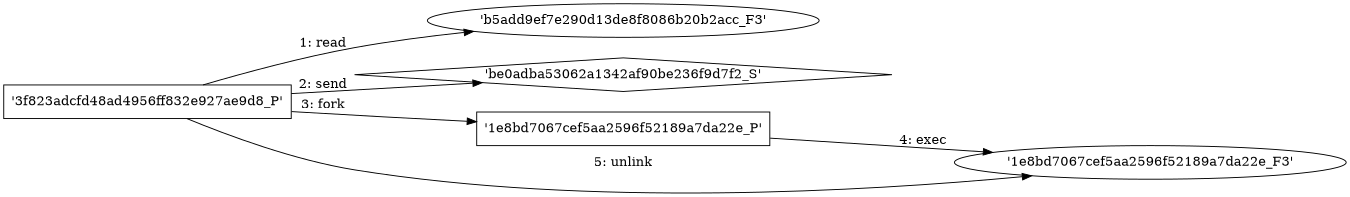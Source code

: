digraph "D:\Learning\Paper\apt\基于CTI的攻击预警\Dataset\攻击图\ASGfromALLCTI\Computer security tales of woe What’s yours.dot" {
rankdir="LR"
size="9"
fixedsize="false"
splines="true"
nodesep=0.3
ranksep=0
fontsize=10
overlap="scalexy"
engine= "neato"
	"'b5add9ef7e290d13de8f8086b20b2acc_F3'" [node_type=file shape=ellipse]
	"'3f823adcfd48ad4956ff832e927ae9d8_P'" [node_type=Process shape=box]
	"'3f823adcfd48ad4956ff832e927ae9d8_P'" -> "'b5add9ef7e290d13de8f8086b20b2acc_F3'" [label="1: read"]
	"'be0adba53062a1342af90be236f9d7f2_S'" [node_type=Socket shape=diamond]
	"'3f823adcfd48ad4956ff832e927ae9d8_P'" [node_type=Process shape=box]
	"'3f823adcfd48ad4956ff832e927ae9d8_P'" -> "'be0adba53062a1342af90be236f9d7f2_S'" [label="2: send"]
	"'3f823adcfd48ad4956ff832e927ae9d8_P'" [node_type=Process shape=box]
	"'1e8bd7067cef5aa2596f52189a7da22e_P'" [node_type=Process shape=box]
	"'3f823adcfd48ad4956ff832e927ae9d8_P'" -> "'1e8bd7067cef5aa2596f52189a7da22e_P'" [label="3: fork"]
	"'1e8bd7067cef5aa2596f52189a7da22e_P'" [node_type=Process shape=box]
	"'1e8bd7067cef5aa2596f52189a7da22e_F3'" [node_type=File shape=ellipse]
	"'1e8bd7067cef5aa2596f52189a7da22e_P'" -> "'1e8bd7067cef5aa2596f52189a7da22e_F3'" [label="4: exec"]
	"'1e8bd7067cef5aa2596f52189a7da22e_F3'" [node_type=file shape=ellipse]
	"'3f823adcfd48ad4956ff832e927ae9d8_P'" [node_type=Process shape=box]
	"'3f823adcfd48ad4956ff832e927ae9d8_P'" -> "'1e8bd7067cef5aa2596f52189a7da22e_F3'" [label="5: unlink"]
}
